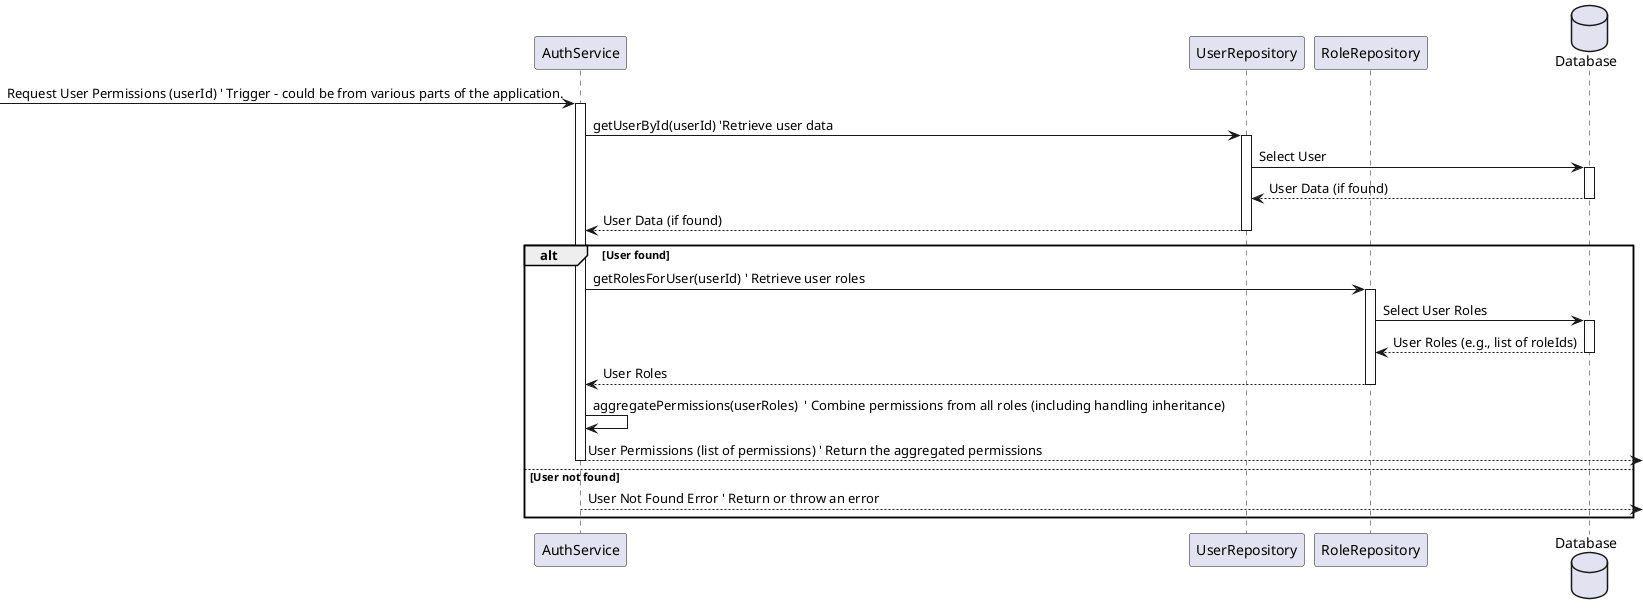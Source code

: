 @startuml
participant "AuthService" as AS
participant "UserRepository" as UR
participant "RoleRepository" as RR
database Database

-> AS: Request User Permissions (userId) ' Trigger - could be from various parts of the application.
activate AS
AS -> UR: getUserById(userId) 'Retrieve user data
activate UR
UR -> Database: Select User
activate Database
Database --> UR: User Data (if found)
deactivate Database
UR --> AS: User Data (if found)
deactivate UR

alt User found
  AS -> RR: getRolesForUser(userId) ' Retrieve user roles
  activate RR
  RR -> Database: Select User Roles
  activate Database
  Database --> RR: User Roles (e.g., list of roleIds)
  deactivate Database
  RR --> AS: User Roles
  deactivate RR

  AS -> AS: aggregatePermissions(userRoles)  ' Combine permissions from all roles (including handling inheritance)
  AS --> : User Permissions (list of permissions) ' Return the aggregated permissions
  deactivate AS
else User not found
 AS --> : User Not Found Error ' Return or throw an error
 deactivate AS
end



@enduml